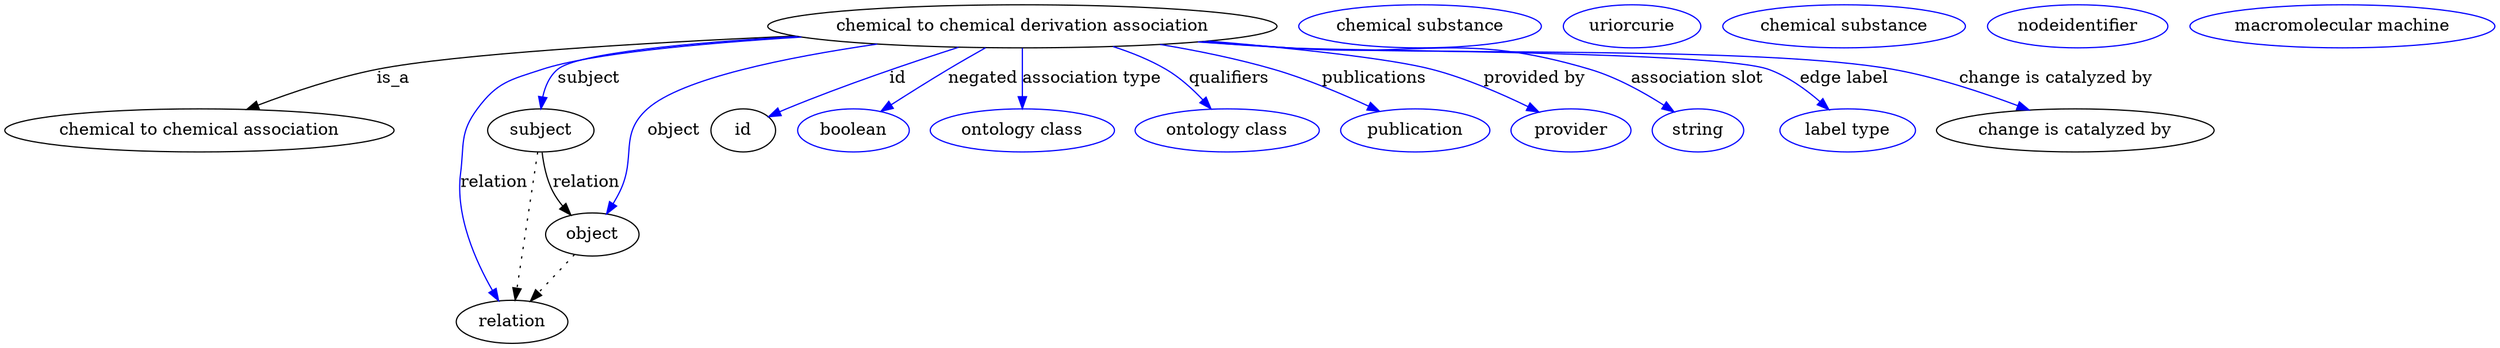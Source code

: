 digraph {
	graph [bb="0,0,1687.5,281"];
	node [label="\N"];
	"chemical to chemical derivation association"	[height=0.5,
		label="chemical to chemical derivation association",
		pos="709.74,263",
		width=4.578];
	"chemical to chemical association"	[height=0.5,
		pos="126.74,177",
		width=3.5206];
	"chemical to chemical derivation association" -> "chemical to chemical association"	[label=is_a,
		lp="257.02,220",
		pos="e,158.99,194.62 558.53,255.77 446.14,250.17 302.73,240.7 245.19,227 218.67,220.69 190.41,209.2 168.15,198.93"];
	subject	[height=0.5,
		pos="359.74,177",
		width=0.97656];
	"chemical to chemical derivation association" -> subject	[color=blue,
		label=subject,
		lp="397.57,220",
		pos="e,361.25,195.2 566.44,254 483.47,248.14 392.42,239.09 377.09,227 370.24,221.6 366.09,213.29 363.57,205.03",
		style=solid];
	relation	[height=0.5,
		pos="339.74,18",
		width=1.031];
	"chemical to chemical derivation association" -> relation	[color=blue,
		label=relation,
		lp="329.12,134",
		pos="e,332.93,35.851 564.93,254.35 487.29,248.86 400.26,240.1 363.74,227 339.61,218.34 329.62,216.56 315.74,195 299.25,169.38 302.51,\
157.14 306.98,127 311.23,98.389 321.47,66.862 329.38,45.297",
		style=solid];
	object	[height=0.5,
		pos="399.74,91",
		width=0.88096];
	"chemical to chemical derivation association" -> object	[color=blue,
		label=object,
		lp="456.85,177",
		pos="e,408.32,108.54 614.53,248.3 547.41,236.85 465.11,218.6 439.54,195 416.11,173.38 428.8,156.51 416.74,127 415.49,123.94 414.1,120.76 \
412.66,117.63",
		style=solid];
	id	[height=0.5,
		pos="509.74,177",
		width=0.75];
	"chemical to chemical derivation association" -> id	[color=blue,
		label=id,
		lp="623.19,220",
		pos="e,530.98,188.26 667.69,245.54 634.41,232.33 586.84,213.09 545.74,195 543.94,194.21 542.09,193.38 540.23,192.54",
		style=solid];
	negated	[color=blue,
		height=0.5,
		label=boolean,
		pos="592.74,177",
		width=1.0584];
	"chemical to chemical derivation association" -> negated	[color=blue,
		label=negated,
		lp="680.51,220",
		pos="e,612.88,192.46 686.07,245 667.34,231.55 641.12,212.73 621.24,198.46",
		style=solid];
	"association type"	[color=blue,
		height=0.5,
		label="ontology class",
		pos="709.74,177",
		width=1.6931];
	"chemical to chemical derivation association" -> "association type"	[color=blue,
		label="association type",
		lp="754.65,220",
		pos="e,709.74,195.1 709.74,244.6 709.74,233.26 709.74,218.23 709.74,205.32",
		style=solid];
	qualifiers	[color=blue,
		height=0.5,
		label="ontology class",
		pos="849.74,177",
		width=1.6931];
	"chemical to chemical derivation association" -> qualifiers	[color=blue,
		label=qualifiers,
		lp="847.79,220",
		pos="e,837.23,194.88 765.49,246.05 778.61,241.02 792.14,234.71 803.74,227 813.71,220.37 823.08,211.19 830.72,202.56",
		style=solid];
	publications	[color=blue,
		height=0.5,
		label=publication,
		pos="978.74,177",
		width=1.3859];
	"chemical to chemical derivation association" -> publications	[color=blue,
		label=publications,
		lp="946.96,220",
		pos="e,953.33,192.5 798.47,247.76 824.38,242.47 852.5,235.6 877.74,227 900.73,219.16 925.27,207.35 944.4,197.28",
		style=solid];
	"provided by"	[color=blue,
		height=0.5,
		label=provider,
		pos="1086.7,177",
		width=1.1129];
	"chemical to chemical derivation association" -> "provided by"	[color=blue,
		label="provided by",
		lp="1053.4,220",
		pos="e,1063.7,191.73 829.41,250.58 889.65,244.07 955.9,235.52 984.74,227 1009.3,219.75 1035.3,207.17 1054.9,196.58",
		style=solid];
	"association slot"	[color=blue,
		height=0.5,
		label=string,
		pos="1174.7,177",
		width=0.8403];
	"chemical to chemical derivation association" -> "association slot"	[color=blue,
		label="association slot",
		lp="1165.7,220",
		pos="e,1156.8,191.62 826.98,250.29 845.63,248.48 864.71,246.67 882.74,245 975.14,236.46 1002.3,255.06 1090.7,227 1111.5,220.41 1132.7,\
208.01 1148.6,197.33",
		style=solid];
	"edge label"	[color=blue,
		height=0.5,
		label="label type",
		pos="1275.7,177",
		width=1.2425];
	"chemical to chemical derivation association" -> "edge label"	[color=blue,
		label="edge label",
		lp="1266.3,220",
		pos="e,1260.6,194.16 824.61,250.01 844,248.18 863.94,246.44 882.74,245 955.97,239.41 1144,252.72 1212.7,227 1227.7,221.42 1241.9,210.95 \
1253.1,201.12",
		style=solid];
	"change is catalyzed by"	[height=0.5,
		pos="1428.7,177",
		width=2.4974];
	"chemical to chemical derivation association" -> "change is catalyzed by"	[color=blue,
		label="change is catalyzed by",
		lp="1409.9,220",
		pos="e,1395.7,193.81 823.66,249.91 843.35,248.08 863.63,246.35 882.74,245 975.04,238.47 1208.1,245.55 1298.7,227 1329,220.8 1361.6,208.54 \
1386.5,197.83",
		style=solid];
	subject -> relation	[pos="e,341.92,36.08 357.56,158.9 354.11,131.77 347.34,78.614 343.21,46.207",
		style=dotted];
	subject -> object	[label=relation,
		lp="396.12,134",
		pos="e,386.43,107.61 363.21,158.67 365.52,149.04 369.04,137.01 373.98,127 375.81,123.3 378.03,119.58 380.4,116.03"];
	"chemical to chemical derivation association_subject"	[color=blue,
		height=0.5,
		label="chemical substance",
		pos="970.74,263",
		width=2.1837];
	"chemical to chemical derivation association_relation"	[color=blue,
		height=0.5,
		label=uriorcurie,
		pos="1112.7,263",
		width=1.2492];
	object -> relation	[pos="e,353.44,35.205 386.43,74.243 378.69,65.088 368.78,53.364 360.09,43.074",
		style=dotted];
	"chemical to chemical derivation association_object"	[color=blue,
		height=0.5,
		label="chemical substance",
		pos="1254.7,263",
		width=2.1837];
	association_id	[color=blue,
		height=0.5,
		label=nodeidentifier,
		pos="1410.7,263",
		width=1.6451];
	"chemical to chemical derivation association_change is catalyzed by"	[color=blue,
		height=0.5,
		label="macromolecular machine",
		pos="1587.7,263",
		width=2.7701];
}
